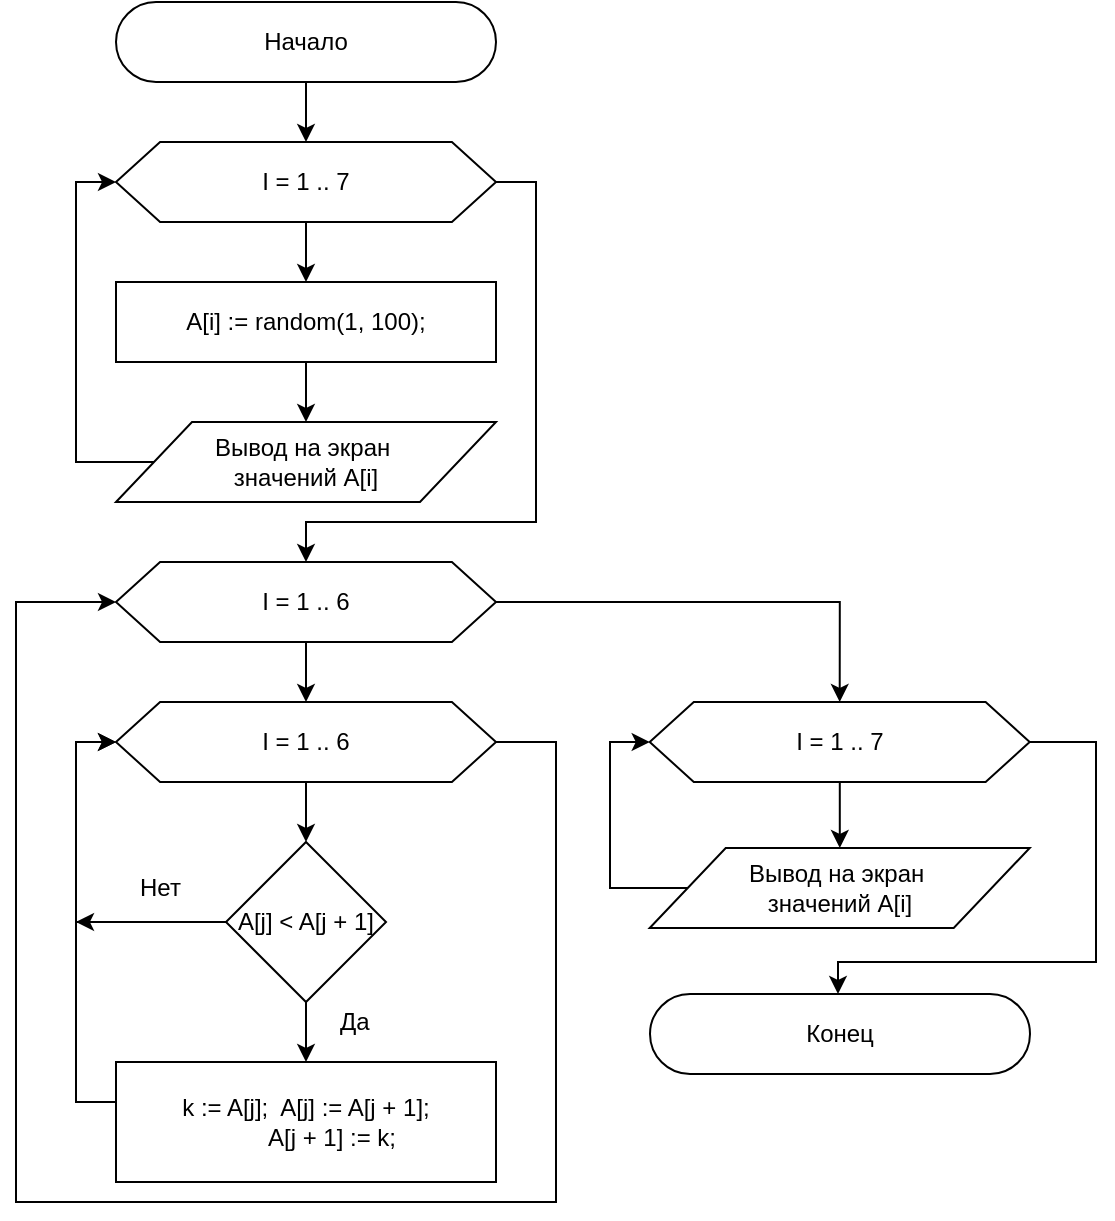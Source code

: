 <mxfile version="12.1.0" type="device" pages="2"><diagram id="U7SEsnFo3QtPjkQ4dhhU" name="Часть б"><mxGraphModel dx="456" dy="984" grid="1" gridSize="10" guides="1" tooltips="1" connect="1" arrows="1" fold="1" page="1" pageScale="1" pageWidth="826" pageHeight="1169" math="0" shadow="0"><root><mxCell id="0"/><mxCell id="1" parent="0"/><mxCell id="gbBMisWqI2KeImHw7QfX-4" style="edgeStyle=orthogonalEdgeStyle;rounded=0;orthogonalLoop=1;jettySize=auto;html=1;" edge="1" parent="1" source="gbBMisWqI2KeImHw7QfX-1" target="gbBMisWqI2KeImHw7QfX-2"><mxGeometry relative="1" as="geometry"/></mxCell><mxCell id="gbBMisWqI2KeImHw7QfX-1" value="Начало" style="rounded=1;whiteSpace=wrap;html=1;arcSize=50;" vertex="1" parent="1"><mxGeometry x="60" y="40" width="190" height="40" as="geometry"/></mxCell><mxCell id="gbBMisWqI2KeImHw7QfX-8" style="edgeStyle=orthogonalEdgeStyle;rounded=0;orthogonalLoop=1;jettySize=auto;html=1;" edge="1" parent="1" source="gbBMisWqI2KeImHw7QfX-2" target="gbBMisWqI2KeImHw7QfX-5"><mxGeometry relative="1" as="geometry"/></mxCell><mxCell id="gbBMisWqI2KeImHw7QfX-12" style="edgeStyle=orthogonalEdgeStyle;rounded=0;orthogonalLoop=1;jettySize=auto;html=1;entryX=0.5;entryY=0;entryDx=0;entryDy=0;" edge="1" parent="1" source="gbBMisWqI2KeImHw7QfX-2" target="gbBMisWqI2KeImHw7QfX-11"><mxGeometry relative="1" as="geometry"><mxPoint x="155" y="330" as="targetPoint"/><Array as="points"><mxPoint x="270" y="130"/><mxPoint x="270" y="300"/><mxPoint x="155" y="300"/></Array></mxGeometry></mxCell><mxCell id="gbBMisWqI2KeImHw7QfX-2" value="I = 1 .. 7" style="shape=hexagon;perimeter=hexagonPerimeter2;whiteSpace=wrap;html=1;size=0.116;" vertex="1" parent="1"><mxGeometry x="60" y="110" width="190" height="40" as="geometry"/></mxCell><mxCell id="gbBMisWqI2KeImHw7QfX-7" style="edgeStyle=orthogonalEdgeStyle;rounded=0;orthogonalLoop=1;jettySize=auto;html=1;" edge="1" parent="1" source="gbBMisWqI2KeImHw7QfX-5" target="gbBMisWqI2KeImHw7QfX-6"><mxGeometry relative="1" as="geometry"/></mxCell><mxCell id="gbBMisWqI2KeImHw7QfX-5" value="A[i] := random(1, 100);" style="rounded=0;whiteSpace=wrap;html=1;" vertex="1" parent="1"><mxGeometry x="60" y="180" width="190" height="40" as="geometry"/></mxCell><mxCell id="gbBMisWqI2KeImHw7QfX-9" style="edgeStyle=orthogonalEdgeStyle;rounded=0;orthogonalLoop=1;jettySize=auto;html=1;entryX=0;entryY=0.5;entryDx=0;entryDy=0;" edge="1" parent="1" source="gbBMisWqI2KeImHw7QfX-6" target="gbBMisWqI2KeImHw7QfX-2"><mxGeometry relative="1" as="geometry"><Array as="points"><mxPoint x="40" y="270"/><mxPoint x="40" y="130"/></Array></mxGeometry></mxCell><mxCell id="gbBMisWqI2KeImHw7QfX-6" value="Вывод на экран&amp;nbsp;&lt;br&gt;значений A[i]" style="shape=parallelogram;perimeter=parallelogramPerimeter;whiteSpace=wrap;html=1;" vertex="1" parent="1"><mxGeometry x="60" y="250" width="190" height="40" as="geometry"/></mxCell><mxCell id="gbBMisWqI2KeImHw7QfX-14" style="edgeStyle=orthogonalEdgeStyle;rounded=0;orthogonalLoop=1;jettySize=auto;html=1;entryX=0.5;entryY=0;entryDx=0;entryDy=0;" edge="1" parent="1" source="gbBMisWqI2KeImHw7QfX-11" target="gbBMisWqI2KeImHw7QfX-13"><mxGeometry relative="1" as="geometry"/></mxCell><mxCell id="gbBMisWqI2KeImHw7QfX-35" style="edgeStyle=orthogonalEdgeStyle;rounded=0;orthogonalLoop=1;jettySize=auto;html=1;entryX=0.5;entryY=0;entryDx=0;entryDy=0;" edge="1" parent="1" source="gbBMisWqI2KeImHw7QfX-11" target="gbBMisWqI2KeImHw7QfX-27"><mxGeometry relative="1" as="geometry"/></mxCell><mxCell id="gbBMisWqI2KeImHw7QfX-11" value="I = 1 .. 6" style="shape=hexagon;perimeter=hexagonPerimeter2;whiteSpace=wrap;html=1;size=0.116;" vertex="1" parent="1"><mxGeometry x="60" y="320" width="190" height="40" as="geometry"/></mxCell><mxCell id="gbBMisWqI2KeImHw7QfX-15" style="edgeStyle=orthogonalEdgeStyle;rounded=0;orthogonalLoop=1;jettySize=auto;html=1;entryX=0;entryY=0.5;entryDx=0;entryDy=0;" edge="1" parent="1" source="gbBMisWqI2KeImHw7QfX-13" target="gbBMisWqI2KeImHw7QfX-11"><mxGeometry relative="1" as="geometry"><Array as="points"><mxPoint x="280" y="410"/><mxPoint x="280" y="640"/><mxPoint x="10" y="640"/><mxPoint x="10" y="340"/></Array></mxGeometry></mxCell><mxCell id="gbBMisWqI2KeImHw7QfX-17" style="edgeStyle=orthogonalEdgeStyle;rounded=0;orthogonalLoop=1;jettySize=auto;html=1;" edge="1" parent="1" source="gbBMisWqI2KeImHw7QfX-13" target="gbBMisWqI2KeImHw7QfX-16"><mxGeometry relative="1" as="geometry"/></mxCell><mxCell id="gbBMisWqI2KeImHw7QfX-13" value="I = 1 .. 6" style="shape=hexagon;perimeter=hexagonPerimeter2;whiteSpace=wrap;html=1;size=0.116;" vertex="1" parent="1"><mxGeometry x="60" y="390" width="190" height="40" as="geometry"/></mxCell><mxCell id="gbBMisWqI2KeImHw7QfX-19" style="edgeStyle=orthogonalEdgeStyle;rounded=0;orthogonalLoop=1;jettySize=auto;html=1;" edge="1" parent="1" source="gbBMisWqI2KeImHw7QfX-16" target="gbBMisWqI2KeImHw7QfX-18"><mxGeometry relative="1" as="geometry"/></mxCell><mxCell id="gbBMisWqI2KeImHw7QfX-21" style="edgeStyle=orthogonalEdgeStyle;rounded=0;orthogonalLoop=1;jettySize=auto;html=1;entryX=0;entryY=0.5;entryDx=0;entryDy=0;" edge="1" parent="1" source="gbBMisWqI2KeImHw7QfX-16" target="gbBMisWqI2KeImHw7QfX-13"><mxGeometry relative="1" as="geometry"><Array as="points"><mxPoint x="40" y="500"/><mxPoint x="40" y="410"/></Array></mxGeometry></mxCell><mxCell id="gbBMisWqI2KeImHw7QfX-24" style="edgeStyle=orthogonalEdgeStyle;rounded=0;orthogonalLoop=1;jettySize=auto;html=1;" edge="1" parent="1" source="gbBMisWqI2KeImHw7QfX-16"><mxGeometry relative="1" as="geometry"><mxPoint x="40" y="500" as="targetPoint"/></mxGeometry></mxCell><mxCell id="gbBMisWqI2KeImHw7QfX-16" value="A[j] &amp;lt; A[j + 1]" style="rhombus;whiteSpace=wrap;html=1;" vertex="1" parent="1"><mxGeometry x="115" y="460" width="80" height="80" as="geometry"/></mxCell><mxCell id="gbBMisWqI2KeImHw7QfX-22" style="edgeStyle=orthogonalEdgeStyle;rounded=0;orthogonalLoop=1;jettySize=auto;html=1;entryX=0;entryY=0.5;entryDx=0;entryDy=0;" edge="1" parent="1" source="gbBMisWqI2KeImHw7QfX-18" target="gbBMisWqI2KeImHw7QfX-13"><mxGeometry relative="1" as="geometry"><mxPoint x="40" y="500" as="targetPoint"/><Array as="points"><mxPoint x="40" y="590"/><mxPoint x="40" y="410"/></Array></mxGeometry></mxCell><mxCell id="gbBMisWqI2KeImHw7QfX-18" value="&lt;div&gt;k := A[j];&lt;span&gt;&amp;nbsp; A[j] := A[j + 1];&lt;/span&gt;&lt;/div&gt;&lt;div&gt;&amp;nbsp; &amp;nbsp; &amp;nbsp; &amp;nbsp; A[j + 1] := k;&lt;/div&gt;" style="rounded=0;whiteSpace=wrap;html=1;" vertex="1" parent="1"><mxGeometry x="60" y="570" width="190" height="60" as="geometry"/></mxCell><mxCell id="gbBMisWqI2KeImHw7QfX-20" value="Да" style="text;html=1;resizable=0;points=[];autosize=1;align=left;verticalAlign=top;spacingTop=-4;" vertex="1" parent="1"><mxGeometry x="170" y="540" width="30" height="20" as="geometry"/></mxCell><mxCell id="gbBMisWqI2KeImHw7QfX-23" value="Нет" style="text;html=1;resizable=0;points=[];autosize=1;align=left;verticalAlign=top;spacingTop=-4;" vertex="1" parent="1"><mxGeometry x="70" y="473" width="40" height="20" as="geometry"/></mxCell><mxCell id="gbBMisWqI2KeImHw7QfX-33" style="edgeStyle=orthogonalEdgeStyle;rounded=0;orthogonalLoop=1;jettySize=auto;html=1;" edge="1" parent="1" source="gbBMisWqI2KeImHw7QfX-27" target="gbBMisWqI2KeImHw7QfX-32"><mxGeometry relative="1" as="geometry"/></mxCell><mxCell id="gbBMisWqI2KeImHw7QfX-37" style="edgeStyle=orthogonalEdgeStyle;rounded=0;orthogonalLoop=1;jettySize=auto;html=1;" edge="1" parent="1" source="gbBMisWqI2KeImHw7QfX-27" target="gbBMisWqI2KeImHw7QfX-36"><mxGeometry relative="1" as="geometry"><Array as="points"><mxPoint x="550" y="410"/><mxPoint x="550" y="520"/><mxPoint x="421" y="520"/></Array></mxGeometry></mxCell><mxCell id="gbBMisWqI2KeImHw7QfX-27" value="I = 1 .. 7" style="shape=hexagon;perimeter=hexagonPerimeter2;whiteSpace=wrap;html=1;size=0.116;" vertex="1" parent="1"><mxGeometry x="326.853" y="390" width="190" height="40" as="geometry"/></mxCell><mxCell id="gbBMisWqI2KeImHw7QfX-34" style="edgeStyle=orthogonalEdgeStyle;rounded=0;orthogonalLoop=1;jettySize=auto;html=1;entryX=0;entryY=0.5;entryDx=0;entryDy=0;exitX=0;exitY=0.5;exitDx=0;exitDy=0;" edge="1" parent="1" source="gbBMisWqI2KeImHw7QfX-32" target="gbBMisWqI2KeImHw7QfX-27"><mxGeometry relative="1" as="geometry"><Array as="points"><mxPoint x="307" y="483"/><mxPoint x="307" y="410"/></Array></mxGeometry></mxCell><mxCell id="gbBMisWqI2KeImHw7QfX-32" value="Вывод на экран&amp;nbsp;&lt;br&gt;значений A[i]" style="shape=parallelogram;perimeter=parallelogramPerimeter;whiteSpace=wrap;html=1;" vertex="1" parent="1"><mxGeometry x="326.853" y="463" width="190" height="40" as="geometry"/></mxCell><mxCell id="gbBMisWqI2KeImHw7QfX-36" value="Конец" style="rounded=1;whiteSpace=wrap;html=1;arcSize=50;" vertex="1" parent="1"><mxGeometry x="327" y="536" width="190" height="40" as="geometry"/></mxCell></root></mxGraphModel></diagram><diagram id="h_SClqjLkpxhQwl6DK9w" name="Часть а"><mxGraphModel dx="319" dy="689" grid="1" gridSize="10" guides="1" tooltips="1" connect="1" arrows="1" fold="1" page="1" pageScale="1" pageWidth="826" pageHeight="1169" math="0" shadow="0"><root><mxCell id="BNPdmXbkBl-R9-lD--sV-0"/><mxCell id="BNPdmXbkBl-R9-lD--sV-1" parent="BNPdmXbkBl-R9-lD--sV-0"/><mxCell id="Sl9sCZdmMgPgx84ohu6_-20" style="edgeStyle=orthogonalEdgeStyle;rounded=0;orthogonalLoop=1;jettySize=auto;html=1;" edge="1" parent="BNPdmXbkBl-R9-lD--sV-1" source="Sl9sCZdmMgPgx84ohu6_-0" target="Sl9sCZdmMgPgx84ohu6_-1"><mxGeometry relative="1" as="geometry"/></mxCell><mxCell id="Sl9sCZdmMgPgx84ohu6_-0" value="Начало" style="rounded=1;whiteSpace=wrap;html=1;arcSize=50;" vertex="1" parent="BNPdmXbkBl-R9-lD--sV-1"><mxGeometry x="80" y="70" width="190" height="40" as="geometry"/></mxCell><mxCell id="Sl9sCZdmMgPgx84ohu6_-3" style="edgeStyle=orthogonalEdgeStyle;rounded=0;orthogonalLoop=1;jettySize=auto;html=1;" edge="1" parent="BNPdmXbkBl-R9-lD--sV-1" source="Sl9sCZdmMgPgx84ohu6_-1" target="Sl9sCZdmMgPgx84ohu6_-2"><mxGeometry relative="1" as="geometry"/></mxCell><mxCell id="Sl9sCZdmMgPgx84ohu6_-1" value="i = 1 .. 15" style="shape=hexagon;perimeter=hexagonPerimeter2;whiteSpace=wrap;html=1;" vertex="1" parent="BNPdmXbkBl-R9-lD--sV-1"><mxGeometry x="80" y="140" width="190" height="40" as="geometry"/></mxCell><mxCell id="Sl9sCZdmMgPgx84ohu6_-5" style="edgeStyle=orthogonalEdgeStyle;rounded=0;orthogonalLoop=1;jettySize=auto;html=1;" edge="1" parent="BNPdmXbkBl-R9-lD--sV-1" source="Sl9sCZdmMgPgx84ohu6_-2" target="Sl9sCZdmMgPgx84ohu6_-4"><mxGeometry relative="1" as="geometry"/></mxCell><mxCell id="Sl9sCZdmMgPgx84ohu6_-17" style="edgeStyle=orthogonalEdgeStyle;rounded=0;orthogonalLoop=1;jettySize=auto;html=1;" edge="1" parent="BNPdmXbkBl-R9-lD--sV-1" source="Sl9sCZdmMgPgx84ohu6_-2" target="Sl9sCZdmMgPgx84ohu6_-14"><mxGeometry relative="1" as="geometry"><Array as="points"><mxPoint x="300" y="230"/><mxPoint x="300" y="450"/><mxPoint x="175" y="450"/></Array></mxGeometry></mxCell><mxCell id="Sl9sCZdmMgPgx84ohu6_-2" value="A[i]:= random(0,1)" style="rounded=0;whiteSpace=wrap;html=1;" vertex="1" parent="BNPdmXbkBl-R9-lD--sV-1"><mxGeometry x="80" y="210" width="190" height="40" as="geometry"/></mxCell><mxCell id="Sl9sCZdmMgPgx84ohu6_-9" style="edgeStyle=orthogonalEdgeStyle;rounded=0;orthogonalLoop=1;jettySize=auto;html=1;" edge="1" parent="BNPdmXbkBl-R9-lD--sV-1" source="Sl9sCZdmMgPgx84ohu6_-4" target="Sl9sCZdmMgPgx84ohu6_-8"><mxGeometry relative="1" as="geometry"/></mxCell><mxCell id="Sl9sCZdmMgPgx84ohu6_-12" style="edgeStyle=orthogonalEdgeStyle;rounded=0;orthogonalLoop=1;jettySize=auto;html=1;" edge="1" parent="BNPdmXbkBl-R9-lD--sV-1" source="Sl9sCZdmMgPgx84ohu6_-4"><mxGeometry relative="1" as="geometry"><mxPoint x="60" y="320" as="targetPoint"/></mxGeometry></mxCell><mxCell id="Sl9sCZdmMgPgx84ohu6_-4" value="A[i] &amp;lt; 1" style="rhombus;whiteSpace=wrap;html=1;" vertex="1" parent="BNPdmXbkBl-R9-lD--sV-1"><mxGeometry x="135" y="280" width="80" height="80" as="geometry"/></mxCell><mxCell id="Sl9sCZdmMgPgx84ohu6_-11" style="edgeStyle=orthogonalEdgeStyle;rounded=0;orthogonalLoop=1;jettySize=auto;html=1;entryX=0;entryY=0.5;entryDx=0;entryDy=0;" edge="1" parent="BNPdmXbkBl-R9-lD--sV-1" source="Sl9sCZdmMgPgx84ohu6_-8" target="Sl9sCZdmMgPgx84ohu6_-1"><mxGeometry relative="1" as="geometry"><Array as="points"><mxPoint x="60" y="410"/><mxPoint x="60" y="160"/></Array></mxGeometry></mxCell><mxCell id="Sl9sCZdmMgPgx84ohu6_-8" value="inc(z);" style="rounded=0;whiteSpace=wrap;html=1;" vertex="1" parent="BNPdmXbkBl-R9-lD--sV-1"><mxGeometry x="80" y="390" width="190" height="40" as="geometry"/></mxCell><mxCell id="Sl9sCZdmMgPgx84ohu6_-10" value="Да" style="text;html=1;resizable=0;points=[];autosize=1;align=left;verticalAlign=top;spacingTop=-4;" vertex="1" parent="BNPdmXbkBl-R9-lD--sV-1"><mxGeometry x="185" y="360" width="30" height="20" as="geometry"/></mxCell><mxCell id="Sl9sCZdmMgPgx84ohu6_-13" value="Нет" style="text;html=1;resizable=0;points=[];autosize=1;align=left;verticalAlign=top;spacingTop=-4;" vertex="1" parent="BNPdmXbkBl-R9-lD--sV-1"><mxGeometry x="80" y="290" width="40" height="20" as="geometry"/></mxCell><mxCell id="Sl9sCZdmMgPgx84ohu6_-18" style="edgeStyle=orthogonalEdgeStyle;rounded=0;orthogonalLoop=1;jettySize=auto;html=1;" edge="1" parent="BNPdmXbkBl-R9-lD--sV-1" source="Sl9sCZdmMgPgx84ohu6_-14" target="Sl9sCZdmMgPgx84ohu6_-16"><mxGeometry relative="1" as="geometry"/></mxCell><mxCell id="Sl9sCZdmMgPgx84ohu6_-14" value="Вывод на экран&lt;br&gt;сколько человек &lt;br&gt;не сдали" style="shape=parallelogram;perimeter=parallelogramPerimeter;whiteSpace=wrap;html=1;" vertex="1" parent="BNPdmXbkBl-R9-lD--sV-1"><mxGeometry x="80" y="470" width="190" height="50" as="geometry"/></mxCell><mxCell id="Sl9sCZdmMgPgx84ohu6_-22" style="edgeStyle=orthogonalEdgeStyle;rounded=0;orthogonalLoop=1;jettySize=auto;html=1;entryX=0.5;entryY=0;entryDx=0;entryDy=0;" edge="1" parent="BNPdmXbkBl-R9-lD--sV-1" source="Sl9sCZdmMgPgx84ohu6_-16" target="Sl9sCZdmMgPgx84ohu6_-21"><mxGeometry relative="1" as="geometry"/></mxCell><mxCell id="Sl9sCZdmMgPgx84ohu6_-16" value="Вывод на экран&lt;br&gt;процент не сдавших&amp;nbsp;&lt;br&gt;экзамен" style="shape=parallelogram;perimeter=parallelogramPerimeter;whiteSpace=wrap;html=1;" vertex="1" parent="BNPdmXbkBl-R9-lD--sV-1"><mxGeometry x="80" y="550" width="190" height="50" as="geometry"/></mxCell><mxCell id="Sl9sCZdmMgPgx84ohu6_-21" value="Конец" style="rounded=1;whiteSpace=wrap;html=1;arcSize=50;" vertex="1" parent="BNPdmXbkBl-R9-lD--sV-1"><mxGeometry x="80" y="630" width="190" height="40" as="geometry"/></mxCell></root></mxGraphModel></diagram></mxfile>